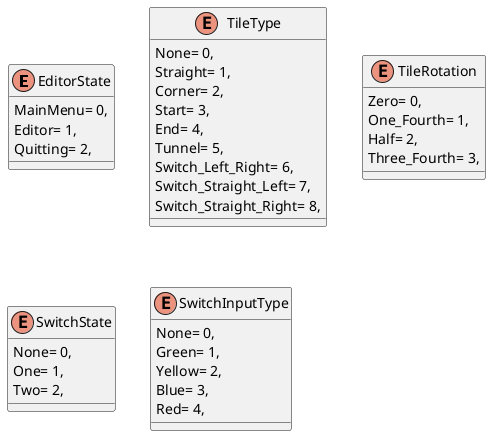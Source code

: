 @startuml
enum EditorState {
    MainMenu= 0,
    Editor= 1,
    Quitting= 2,
}
enum TileType {
    None= 0,
    Straight= 1,
    Corner= 2,
    Start= 3,
    End= 4,
    Tunnel= 5,
    Switch_Left_Right= 6,
    Switch_Straight_Left= 7,
    Switch_Straight_Right= 8,
}
enum TileRotation {
    Zero= 0,
    One_Fourth= 1,
    Half= 2,
    Three_Fourth= 3,
}
enum SwitchState {
    None= 0,
    One= 1,
    Two= 2,
}
enum SwitchInputType {
    None= 0,
    Green= 1,
    Yellow= 2,
    Blue= 3,
    Red= 4,
}
@enduml
